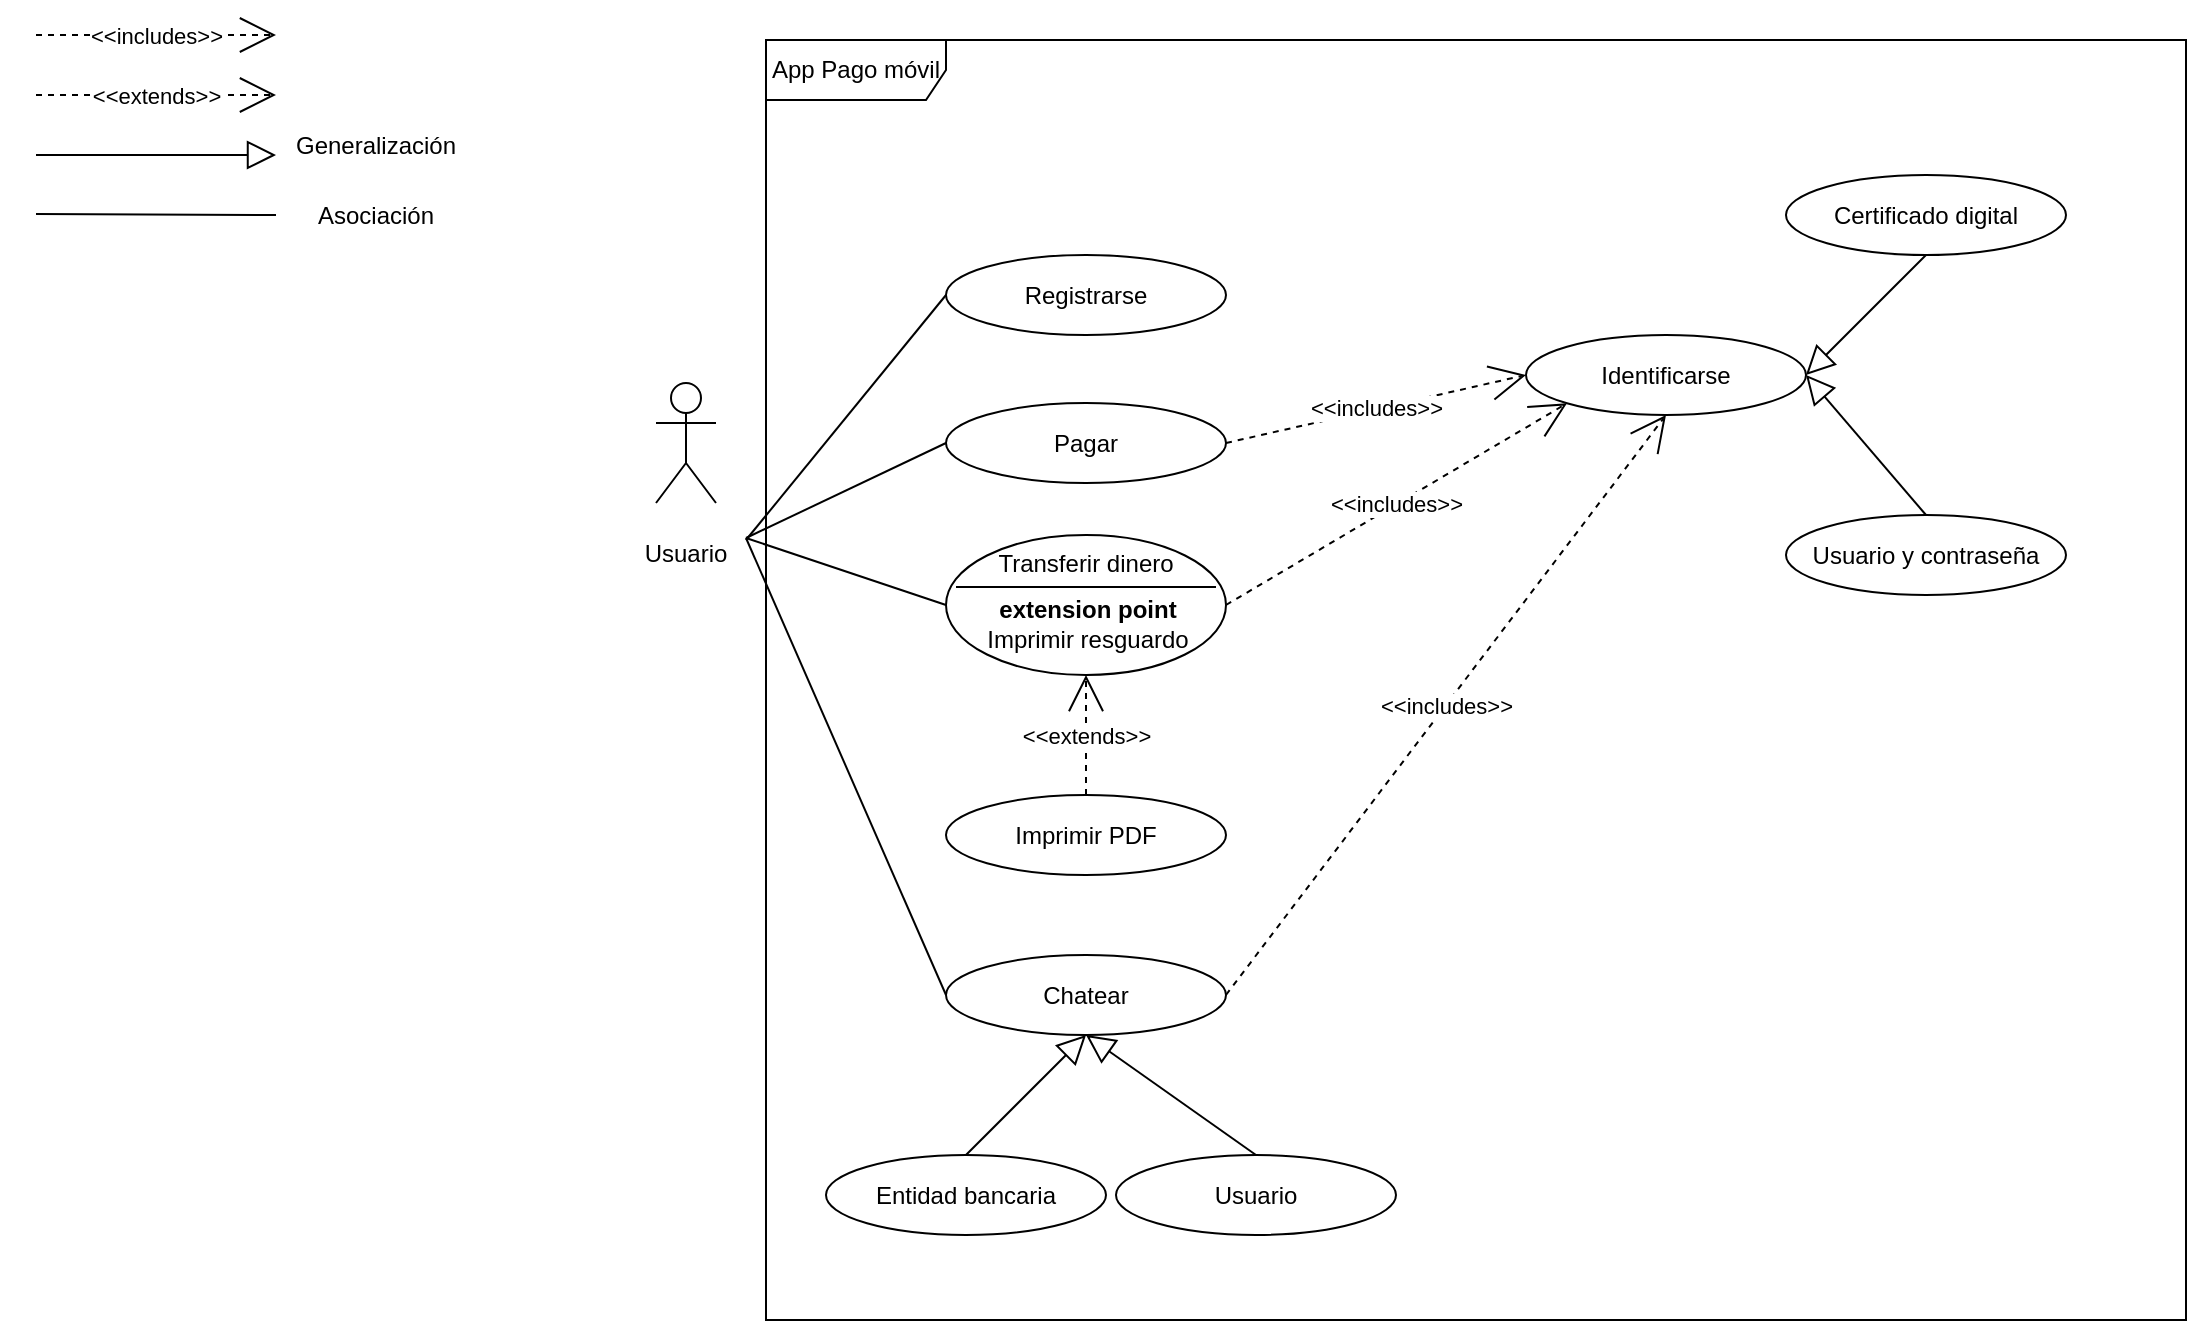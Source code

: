 <mxfile version="21.2.9" type="github">
  <diagram name="Page-1" id="pTc8qVfQxKfmeEwoTJtu">
    <mxGraphModel dx="1434" dy="769" grid="1" gridSize="10" guides="1" tooltips="1" connect="1" arrows="1" fold="1" page="1" pageScale="1" pageWidth="1169" pageHeight="827" math="0" shadow="0">
      <root>
        <mxCell id="0" />
        <mxCell id="1" parent="0" />
        <mxCell id="wT2hEgxZ2jl30o9yvn4_-18" value="Registrarse" style="ellipse;whiteSpace=wrap;html=1;" parent="1" vertex="1">
          <mxGeometry x="500" y="137.5" width="140" height="40" as="geometry" />
        </mxCell>
        <mxCell id="wT2hEgxZ2jl30o9yvn4_-19" value="Identificarse" style="ellipse;whiteSpace=wrap;html=1;" parent="1" vertex="1">
          <mxGeometry x="790" y="177.5" width="140" height="40" as="geometry" />
        </mxCell>
        <mxCell id="wT2hEgxZ2jl30o9yvn4_-20" value="Usuario y contraseña" style="ellipse;whiteSpace=wrap;html=1;" parent="1" vertex="1">
          <mxGeometry x="920" y="267.5" width="140" height="40" as="geometry" />
        </mxCell>
        <mxCell id="wT2hEgxZ2jl30o9yvn4_-21" value="Certificado digital" style="ellipse;whiteSpace=wrap;html=1;" parent="1" vertex="1">
          <mxGeometry x="920" y="97.5" width="140" height="40" as="geometry" />
        </mxCell>
        <mxCell id="wT2hEgxZ2jl30o9yvn4_-22" value="" style="endArrow=block;endFill=0;endSize=12;html=1;rounded=0;entryX=1;entryY=0.5;entryDx=0;entryDy=0;exitX=0.5;exitY=0;exitDx=0;exitDy=0;" parent="1" source="wT2hEgxZ2jl30o9yvn4_-20" target="wT2hEgxZ2jl30o9yvn4_-19" edge="1">
          <mxGeometry width="160" relative="1" as="geometry">
            <mxPoint x="625" y="407.5" as="sourcePoint" />
            <mxPoint x="785" y="407.5" as="targetPoint" />
          </mxGeometry>
        </mxCell>
        <mxCell id="wT2hEgxZ2jl30o9yvn4_-23" value="" style="endArrow=block;endFill=0;endSize=12;html=1;rounded=0;entryX=1;entryY=0.5;entryDx=0;entryDy=0;exitX=0.5;exitY=1;exitDx=0;exitDy=0;" parent="1" source="wT2hEgxZ2jl30o9yvn4_-21" target="wT2hEgxZ2jl30o9yvn4_-19" edge="1">
          <mxGeometry width="160" relative="1" as="geometry">
            <mxPoint x="905.278" y="127.5" as="sourcePoint" />
            <mxPoint x="815" y="237.5" as="targetPoint" />
          </mxGeometry>
        </mxCell>
        <mxCell id="wT2hEgxZ2jl30o9yvn4_-25" value="App Pago móvil" style="shape=umlFrame;whiteSpace=wrap;html=1;pointerEvents=0;width=90;height=30;" parent="1" vertex="1">
          <mxGeometry x="410" y="30" width="710" height="640" as="geometry" />
        </mxCell>
        <mxCell id="wT2hEgxZ2jl30o9yvn4_-39" value="&amp;lt;&amp;lt;includes&amp;gt;&amp;gt;" style="endArrow=open;endSize=16;endFill=0;html=1;rounded=0;exitX=1;exitY=0.5;exitDx=0;exitDy=0;entryX=0;entryY=0.5;entryDx=0;entryDy=0;dashed=1;" parent="1" source="bYC8mK1eiYxS44wLoXLP-1" target="wT2hEgxZ2jl30o9yvn4_-19" edge="1">
          <mxGeometry width="160" relative="1" as="geometry">
            <mxPoint x="674.02" y="210.54" as="sourcePoint" />
            <mxPoint x="886.06" y="178.5" as="targetPoint" />
            <Array as="points" />
          </mxGeometry>
        </mxCell>
        <mxCell id="wT2hEgxZ2jl30o9yvn4_-52" value="" style="endArrow=none;endFill=0;endSize=12;html=1;rounded=0;entryX=0;entryY=0.5;entryDx=0;entryDy=0;" parent="1" target="wT2hEgxZ2jl30o9yvn4_-18" edge="1">
          <mxGeometry width="160" relative="1" as="geometry">
            <mxPoint x="400" y="280" as="sourcePoint" />
            <mxPoint x="805" y="197.5" as="targetPoint" />
          </mxGeometry>
        </mxCell>
        <mxCell id="wT2hEgxZ2jl30o9yvn4_-53" value="" style="endArrow=none;endFill=0;endSize=12;html=1;rounded=0;exitX=1;exitY=0.25;exitDx=0;exitDy=0;entryX=0;entryY=0.5;entryDx=0;entryDy=0;" parent="1" source="wT2hEgxZ2jl30o9yvn4_-56" target="bYC8mK1eiYxS44wLoXLP-5" edge="1">
          <mxGeometry width="160" relative="1" as="geometry">
            <mxPoint x="450" y="80" as="sourcePoint" />
            <mxPoint x="470" y="207.5" as="targetPoint" />
          </mxGeometry>
        </mxCell>
        <mxCell id="wT2hEgxZ2jl30o9yvn4_-54" value="" style="endArrow=none;endFill=0;endSize=12;html=1;rounded=0;entryX=0;entryY=0.5;entryDx=0;entryDy=0;exitX=1;exitY=0.25;exitDx=0;exitDy=0;" parent="1" source="wT2hEgxZ2jl30o9yvn4_-56" target="bYC8mK1eiYxS44wLoXLP-1" edge="1">
          <mxGeometry width="160" relative="1" as="geometry">
            <mxPoint x="450" y="72.5" as="sourcePoint" />
            <mxPoint x="540" y="107.5" as="targetPoint" />
          </mxGeometry>
        </mxCell>
        <mxCell id="wT2hEgxZ2jl30o9yvn4_-55" value="Actor" style="shape=umlActor;verticalLabelPosition=bottom;verticalAlign=top;html=1;movable=1;resizable=1;rotatable=1;deletable=1;editable=1;locked=0;connectable=1;noLabel=1;" parent="1" vertex="1">
          <mxGeometry x="355" y="201.5" width="30" height="60" as="geometry" />
        </mxCell>
        <mxCell id="wT2hEgxZ2jl30o9yvn4_-56" value="Usuario" style="text;strokeColor=none;align=center;fillColor=none;html=1;verticalAlign=middle;whiteSpace=wrap;rounded=0;" parent="1" vertex="1">
          <mxGeometry x="340" y="271.5" width="60" height="30" as="geometry" />
        </mxCell>
        <mxCell id="wT2hEgxZ2jl30o9yvn4_-63" value="&amp;lt;&amp;lt;includes&amp;gt;&amp;gt;" style="endArrow=open;endSize=16;endFill=0;html=1;rounded=0;dashed=1;" parent="1" edge="1">
          <mxGeometry width="160" relative="1" as="geometry">
            <mxPoint x="45" y="27.5" as="sourcePoint" />
            <mxPoint x="165" y="27.5" as="targetPoint" />
            <Array as="points" />
          </mxGeometry>
        </mxCell>
        <mxCell id="wT2hEgxZ2jl30o9yvn4_-64" value="&amp;lt;&amp;lt;extends&amp;gt;&amp;gt;" style="endArrow=open;endSize=16;endFill=0;html=1;rounded=0;dashed=1;" parent="1" edge="1">
          <mxGeometry width="160" relative="1" as="geometry">
            <mxPoint x="45" y="57.5" as="sourcePoint" />
            <mxPoint x="165" y="57.5" as="targetPoint" />
          </mxGeometry>
        </mxCell>
        <mxCell id="wT2hEgxZ2jl30o9yvn4_-65" value="" style="endArrow=block;endFill=0;endSize=12;html=1;rounded=0;" parent="1" edge="1">
          <mxGeometry width="160" relative="1" as="geometry">
            <mxPoint x="45" y="87.5" as="sourcePoint" />
            <mxPoint x="165" y="87.5" as="targetPoint" />
          </mxGeometry>
        </mxCell>
        <mxCell id="wT2hEgxZ2jl30o9yvn4_-66" value="" style="endArrow=none;endFill=0;endSize=12;html=1;rounded=0;" parent="1" edge="1">
          <mxGeometry width="160" relative="1" as="geometry">
            <mxPoint x="45" y="117" as="sourcePoint" />
            <mxPoint x="165" y="117.5" as="targetPoint" />
          </mxGeometry>
        </mxCell>
        <mxCell id="wT2hEgxZ2jl30o9yvn4_-67" value="Generalización" style="text;strokeColor=none;align=center;fillColor=none;html=1;verticalAlign=middle;whiteSpace=wrap;rounded=0;" parent="1" vertex="1">
          <mxGeometry x="185" y="67.5" width="60" height="30" as="geometry" />
        </mxCell>
        <mxCell id="wT2hEgxZ2jl30o9yvn4_-68" value="Asociación" style="text;strokeColor=none;align=center;fillColor=none;html=1;verticalAlign=middle;whiteSpace=wrap;rounded=0;" parent="1" vertex="1">
          <mxGeometry x="185" y="102.5" width="60" height="30" as="geometry" />
        </mxCell>
        <mxCell id="wT2hEgxZ2jl30o9yvn4_-69" value="&amp;lt;&amp;lt;extends&amp;gt;&amp;gt;" style="endArrow=open;endSize=16;endFill=0;html=1;rounded=0;dashed=1;entryX=0.5;entryY=1;entryDx=0;entryDy=0;exitX=0.5;exitY=0;exitDx=0;exitDy=0;" parent="1" source="wT2hEgxZ2jl30o9yvn4_-70" target="wT2hEgxZ2jl30o9yvn4_-27" edge="1">
          <mxGeometry x="0.0" width="160" relative="1" as="geometry">
            <mxPoint x="775" y="471.5" as="sourcePoint" />
            <mxPoint x="875" y="491.5" as="targetPoint" />
            <Array as="points" />
            <mxPoint as="offset" />
          </mxGeometry>
        </mxCell>
        <mxCell id="wT2hEgxZ2jl30o9yvn4_-70" value="Imprimir PDF" style="ellipse;whiteSpace=wrap;html=1;" parent="1" vertex="1">
          <mxGeometry x="500" y="407.5" width="140" height="40" as="geometry" />
        </mxCell>
        <mxCell id="bYC8mK1eiYxS44wLoXLP-1" value="Pagar" style="ellipse;whiteSpace=wrap;html=1;" vertex="1" parent="1">
          <mxGeometry x="500" y="211.5" width="140" height="40" as="geometry" />
        </mxCell>
        <mxCell id="bYC8mK1eiYxS44wLoXLP-4" value="" style="group" vertex="1" connectable="0" parent="1">
          <mxGeometry x="500" y="267.5" width="140" height="80" as="geometry" />
        </mxCell>
        <mxCell id="wT2hEgxZ2jl30o9yvn4_-27" value="Transferir dinero" style="ellipse;whiteSpace=wrap;html=1;verticalAlign=top;" parent="bYC8mK1eiYxS44wLoXLP-4" vertex="1">
          <mxGeometry y="10" width="140" height="70" as="geometry" />
        </mxCell>
        <mxCell id="wT2hEgxZ2jl30o9yvn4_-29" value="&lt;div&gt;&lt;b&gt;extension point&lt;/b&gt;&lt;/div&gt;&lt;div&gt;Imprimir resguardo&lt;br&gt;&lt;/div&gt;" style="text;strokeColor=none;align=center;fillColor=none;html=1;verticalAlign=middle;whiteSpace=wrap;rounded=0;" parent="bYC8mK1eiYxS44wLoXLP-4" vertex="1">
          <mxGeometry x="16" y="39" width="110" height="30" as="geometry" />
        </mxCell>
        <mxCell id="wT2hEgxZ2jl30o9yvn4_-37" value="" style="edgeStyle=none;orthogonalLoop=1;jettySize=auto;html=1;rounded=0;endArrow=none;endFill=0;" parent="bYC8mK1eiYxS44wLoXLP-4" edge="1">
          <mxGeometry width="80" relative="1" as="geometry">
            <mxPoint x="5" y="36" as="sourcePoint" />
            <mxPoint x="135" y="36" as="targetPoint" />
            <Array as="points" />
          </mxGeometry>
        </mxCell>
        <mxCell id="bYC8mK1eiYxS44wLoXLP-5" value="Chatear" style="ellipse;whiteSpace=wrap;html=1;" vertex="1" parent="1">
          <mxGeometry x="500" y="487.5" width="140" height="40" as="geometry" />
        </mxCell>
        <mxCell id="bYC8mK1eiYxS44wLoXLP-6" value="" style="endArrow=none;endFill=0;endSize=12;html=1;rounded=0;exitX=1;exitY=0.25;exitDx=0;exitDy=0;entryX=0;entryY=0.5;entryDx=0;entryDy=0;" edge="1" parent="1" source="wT2hEgxZ2jl30o9yvn4_-56" target="wT2hEgxZ2jl30o9yvn4_-27">
          <mxGeometry width="160" relative="1" as="geometry">
            <mxPoint x="410" y="289.5" as="sourcePoint" />
            <mxPoint x="520" y="207.5" as="targetPoint" />
          </mxGeometry>
        </mxCell>
        <mxCell id="bYC8mK1eiYxS44wLoXLP-7" value="&amp;lt;&amp;lt;includes&amp;gt;&amp;gt;" style="endArrow=open;endSize=16;endFill=0;html=1;rounded=0;exitX=1;exitY=0.5;exitDx=0;exitDy=0;dashed=1;entryX=0.5;entryY=1;entryDx=0;entryDy=0;" edge="1" parent="1" source="bYC8mK1eiYxS44wLoXLP-5" target="wT2hEgxZ2jl30o9yvn4_-19">
          <mxGeometry width="160" relative="1" as="geometry">
            <mxPoint x="674.02" y="486.4" as="sourcePoint" />
            <mxPoint x="850" y="267.5" as="targetPoint" />
            <Array as="points" />
          </mxGeometry>
        </mxCell>
        <mxCell id="bYC8mK1eiYxS44wLoXLP-8" value="&amp;lt;&amp;lt;includes&amp;gt;&amp;gt;" style="endArrow=open;endSize=16;endFill=0;html=1;rounded=0;exitX=1;exitY=0.5;exitDx=0;exitDy=0;entryX=0;entryY=1;entryDx=0;entryDy=0;dashed=1;" edge="1" parent="1" source="wT2hEgxZ2jl30o9yvn4_-27" target="wT2hEgxZ2jl30o9yvn4_-19">
          <mxGeometry width="160" relative="1" as="geometry">
            <mxPoint x="660" y="207.5" as="sourcePoint" />
            <mxPoint x="911" y="81.5" as="targetPoint" />
            <Array as="points" />
          </mxGeometry>
        </mxCell>
        <mxCell id="bYC8mK1eiYxS44wLoXLP-9" value="" style="endArrow=block;endFill=0;endSize=12;html=1;rounded=0;entryX=0.5;entryY=1;entryDx=0;entryDy=0;exitX=0.5;exitY=0;exitDx=0;exitDy=0;" edge="1" parent="1" source="bYC8mK1eiYxS44wLoXLP-11" target="bYC8mK1eiYxS44wLoXLP-5">
          <mxGeometry width="160" relative="1" as="geometry">
            <mxPoint x="660" y="577.5" as="sourcePoint" />
            <mxPoint x="830" y="527.5" as="targetPoint" />
          </mxGeometry>
        </mxCell>
        <mxCell id="bYC8mK1eiYxS44wLoXLP-10" value="Usuario" style="ellipse;whiteSpace=wrap;html=1;" vertex="1" parent="1">
          <mxGeometry x="585" y="587.5" width="140" height="40" as="geometry" />
        </mxCell>
        <mxCell id="bYC8mK1eiYxS44wLoXLP-11" value="Entidad bancaria" style="ellipse;whiteSpace=wrap;html=1;" vertex="1" parent="1">
          <mxGeometry x="440" y="587.5" width="140" height="40" as="geometry" />
        </mxCell>
        <mxCell id="bYC8mK1eiYxS44wLoXLP-12" value="" style="endArrow=block;endFill=0;endSize=12;html=1;rounded=0;entryX=0.5;entryY=1;entryDx=0;entryDy=0;exitX=0.5;exitY=0;exitDx=0;exitDy=0;" edge="1" parent="1" source="bYC8mK1eiYxS44wLoXLP-10" target="bYC8mK1eiYxS44wLoXLP-5">
          <mxGeometry width="160" relative="1" as="geometry">
            <mxPoint x="530" y="597.5" as="sourcePoint" />
            <mxPoint x="580" y="537.5" as="targetPoint" />
          </mxGeometry>
        </mxCell>
      </root>
    </mxGraphModel>
  </diagram>
</mxfile>
